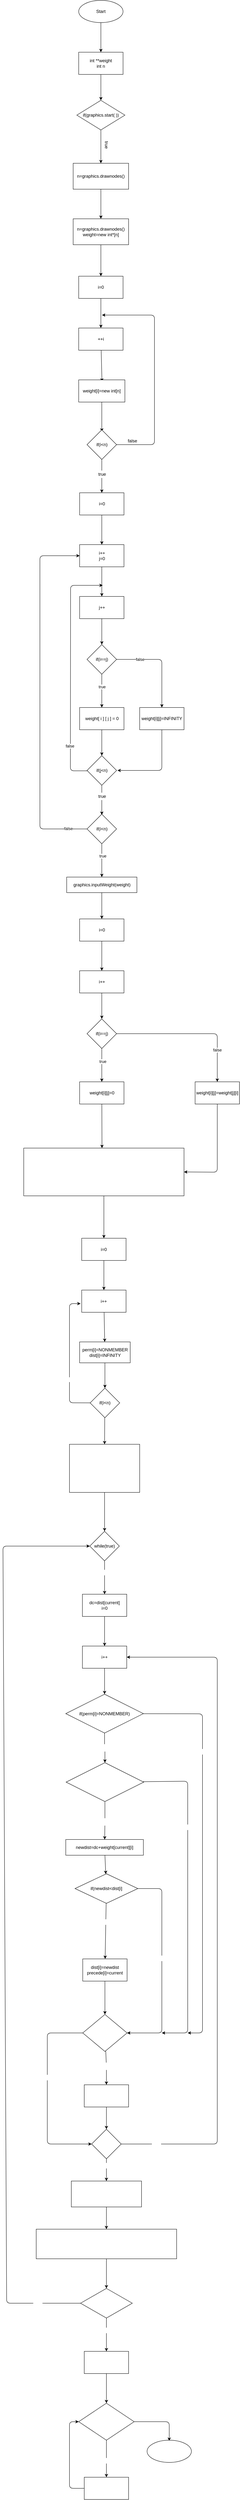 <mxfile>
    <diagram id="Vd2RTJiqT4V9GYMpxsQZ" name="Page-1">
        <mxGraphModel dx="596" dy="459" grid="1" gridSize="10" guides="1" tooltips="1" connect="1" arrows="1" fold="1" page="1" pageScale="1" pageWidth="850" pageHeight="1100" math="0" shadow="0">
            <root>
                <mxCell id="0"/>
                <mxCell id="1" parent="0"/>
                <mxCell id="16" value="" style="edgeStyle=none;html=1;" edge="1" parent="1" source="2" target="15">
                    <mxGeometry relative="1" as="geometry"/>
                </mxCell>
                <mxCell id="2" value="Start" style="ellipse;whiteSpace=wrap;html=1;" parent="1" vertex="1">
                    <mxGeometry x="385" y="510" width="120" height="60" as="geometry"/>
                </mxCell>
                <mxCell id="9" value="" style="edgeStyle=none;html=1;" edge="1" parent="1">
                    <mxGeometry relative="1" as="geometry">
                        <mxPoint x="446.556" y="810" as="sourcePoint"/>
                        <mxPoint x="448.333" y="850" as="targetPoint"/>
                    </mxGeometry>
                </mxCell>
                <mxCell id="18" value="" style="edgeStyle=none;html=1;" edge="1" parent="1" source="15" target="17">
                    <mxGeometry relative="1" as="geometry"/>
                </mxCell>
                <mxCell id="15" value="int **weight&lt;br&gt;int n" style="whiteSpace=wrap;html=1;" vertex="1" parent="1">
                    <mxGeometry x="385" y="650" width="120" height="60" as="geometry"/>
                </mxCell>
                <mxCell id="20" value="" style="edgeStyle=none;html=1;" edge="1" parent="1" source="17" target="19">
                    <mxGeometry relative="1" as="geometry"/>
                </mxCell>
                <mxCell id="17" value="if(graphics.start( ))" style="rhombus;whiteSpace=wrap;html=1;" vertex="1" parent="1">
                    <mxGeometry x="380" y="780" width="130" height="80" as="geometry"/>
                </mxCell>
                <mxCell id="23" value="" style="edgeStyle=none;html=1;" edge="1" parent="1" source="19" target="22">
                    <mxGeometry relative="1" as="geometry"/>
                </mxCell>
                <mxCell id="19" value="n=graphics.drawnodes()&lt;br&gt;" style="whiteSpace=wrap;html=1;" vertex="1" parent="1">
                    <mxGeometry x="370" y="950" width="150" height="70" as="geometry"/>
                </mxCell>
                <mxCell id="21" value="true" style="text;html=1;align=center;verticalAlign=middle;resizable=0;points=[];autosize=1;strokeColor=none;fillColor=none;rotation=90;" vertex="1" parent="1">
                    <mxGeometry x="440" y="890" width="40" height="20" as="geometry"/>
                </mxCell>
                <mxCell id="27" value="" style="edgeStyle=none;html=1;" edge="1" parent="1" source="22" target="26">
                    <mxGeometry relative="1" as="geometry"/>
                </mxCell>
                <mxCell id="22" value="n=graphics.drawnodes()&lt;br&gt;weight=new int*[n]" style="whiteSpace=wrap;html=1;" vertex="1" parent="1">
                    <mxGeometry x="370" y="1100" width="150" height="70" as="geometry"/>
                </mxCell>
                <mxCell id="29" value="" style="edgeStyle=none;html=1;" edge="1" parent="1" source="26" target="28">
                    <mxGeometry relative="1" as="geometry"/>
                </mxCell>
                <mxCell id="26" value="i=0" style="whiteSpace=wrap;html=1;" vertex="1" parent="1">
                    <mxGeometry x="385" y="1255" width="120" height="60" as="geometry"/>
                </mxCell>
                <mxCell id="31" value="" style="edgeStyle=none;html=1;" edge="1" parent="1" source="28">
                    <mxGeometry relative="1" as="geometry">
                        <mxPoint x="448" y="1540" as="targetPoint"/>
                        <Array as="points"/>
                    </mxGeometry>
                </mxCell>
                <mxCell id="28" value="++i" style="whiteSpace=wrap;html=1;" vertex="1" parent="1">
                    <mxGeometry x="385" y="1395" width="120" height="60" as="geometry"/>
                </mxCell>
                <mxCell id="33" value="" style="edgeStyle=none;html=1;exitX=1;exitY=0.5;exitDx=0;exitDy=0;" edge="1" parent="1" source="43">
                    <mxGeometry relative="1" as="geometry">
                        <mxPoint x="508" y="1705" as="sourcePoint"/>
                        <mxPoint x="448" y="1360" as="targetPoint"/>
                        <Array as="points">
                            <mxPoint x="590" y="1710"/>
                            <mxPoint x="590" y="1360"/>
                        </Array>
                    </mxGeometry>
                </mxCell>
                <mxCell id="36" value="" style="edgeStyle=none;html=1;" edge="1" parent="1" source="30">
                    <mxGeometry relative="1" as="geometry">
                        <mxPoint x="447.5" y="1675" as="targetPoint"/>
                    </mxGeometry>
                </mxCell>
                <mxCell id="30" value="weight[i]=new int[n]" style="whiteSpace=wrap;html=1;" vertex="1" parent="1">
                    <mxGeometry x="385" y="1535" width="125" height="60" as="geometry"/>
                </mxCell>
                <mxCell id="46" value="" style="edgeStyle=none;html=1;startArrow=none;" edge="1" parent="1" source="47" target="45">
                    <mxGeometry relative="1" as="geometry"/>
                </mxCell>
                <mxCell id="43" value="if(i&amp;lt;n)" style="rhombus;whiteSpace=wrap;html=1;" vertex="1" parent="1">
                    <mxGeometry x="407.5" y="1670" width="80" height="80" as="geometry"/>
                </mxCell>
                <mxCell id="44" value="false" style="text;html=1;align=center;verticalAlign=middle;resizable=0;points=[];autosize=1;strokeColor=none;fillColor=none;" vertex="1" parent="1">
                    <mxGeometry x="510" y="1690" width="40" height="20" as="geometry"/>
                </mxCell>
                <mxCell id="50" value="" style="edgeStyle=none;html=1;" edge="1" parent="1" source="45" target="49">
                    <mxGeometry relative="1" as="geometry"/>
                </mxCell>
                <mxCell id="45" value="i=0" style="whiteSpace=wrap;html=1;" vertex="1" parent="1">
                    <mxGeometry x="387.5" y="1840" width="120" height="60" as="geometry"/>
                </mxCell>
                <mxCell id="47" value="true" style="text;html=1;align=center;verticalAlign=middle;resizable=0;points=[];autosize=1;strokeColor=none;fillColor=none;rotation=0;" vertex="1" parent="1">
                    <mxGeometry x="427.5" y="1780" width="40" height="20" as="geometry"/>
                </mxCell>
                <mxCell id="48" value="" style="edgeStyle=none;html=1;endArrow=none;" edge="1" parent="1" source="43" target="47">
                    <mxGeometry relative="1" as="geometry">
                        <mxPoint x="447.5" y="1750" as="sourcePoint"/>
                        <mxPoint x="447.5" y="1840" as="targetPoint"/>
                    </mxGeometry>
                </mxCell>
                <mxCell id="52" value="" style="edgeStyle=none;html=1;" edge="1" parent="1" source="49" target="51">
                    <mxGeometry relative="1" as="geometry"/>
                </mxCell>
                <mxCell id="49" value="i++&lt;br&gt;j=0" style="whiteSpace=wrap;html=1;" vertex="1" parent="1">
                    <mxGeometry x="387.5" y="1980" width="120" height="60" as="geometry"/>
                </mxCell>
                <mxCell id="54" value="" style="edgeStyle=none;html=1;" edge="1" parent="1" source="51" target="53">
                    <mxGeometry relative="1" as="geometry"/>
                </mxCell>
                <mxCell id="51" value="j++" style="whiteSpace=wrap;html=1;" vertex="1" parent="1">
                    <mxGeometry x="387.5" y="2120" width="120" height="60" as="geometry"/>
                </mxCell>
                <mxCell id="56" value="" style="edgeStyle=none;html=1;" edge="1" parent="1" source="53" target="55">
                    <mxGeometry relative="1" as="geometry"/>
                </mxCell>
                <mxCell id="60" value="true" style="edgeLabel;html=1;align=center;verticalAlign=middle;resizable=0;points=[];" vertex="1" connectable="0" parent="56">
                    <mxGeometry x="-0.244" relative="1" as="geometry">
                        <mxPoint as="offset"/>
                    </mxGeometry>
                </mxCell>
                <mxCell id="58" value="" style="edgeStyle=none;html=1;" edge="1" parent="1" source="53" target="57">
                    <mxGeometry relative="1" as="geometry">
                        <Array as="points">
                            <mxPoint x="610" y="2290"/>
                        </Array>
                    </mxGeometry>
                </mxCell>
                <mxCell id="59" value="false" style="edgeLabel;html=1;align=center;verticalAlign=middle;resizable=0;points=[];" vertex="1" connectable="0" parent="58">
                    <mxGeometry x="-0.501" relative="1" as="geometry">
                        <mxPoint as="offset"/>
                    </mxGeometry>
                </mxCell>
                <mxCell id="53" value="if(i==j)" style="rhombus;whiteSpace=wrap;html=1;" vertex="1" parent="1">
                    <mxGeometry x="407.5" y="2250" width="80" height="80" as="geometry"/>
                </mxCell>
                <mxCell id="63" value="" style="edgeStyle=none;html=1;entryX=0.5;entryY=0;entryDx=0;entryDy=0;" edge="1" parent="1" source="55" target="62">
                    <mxGeometry relative="1" as="geometry"/>
                </mxCell>
                <mxCell id="55" value="weight[ i ] [ j ] = 0" style="whiteSpace=wrap;html=1;" vertex="1" parent="1">
                    <mxGeometry x="387.5" y="2420" width="120" height="60" as="geometry"/>
                </mxCell>
                <mxCell id="65" value="" style="edgeStyle=none;html=1;" edge="1" parent="1" source="57">
                    <mxGeometry relative="1" as="geometry">
                        <mxPoint x="490" y="2590" as="targetPoint"/>
                        <Array as="points">
                            <mxPoint x="610" y="2590"/>
                        </Array>
                    </mxGeometry>
                </mxCell>
                <mxCell id="57" value="weight[i][j]=INFINITY" style="whiteSpace=wrap;html=1;" vertex="1" parent="1">
                    <mxGeometry x="550" y="2420" width="120" height="60" as="geometry"/>
                </mxCell>
                <mxCell id="67" value="" style="edgeStyle=none;html=1;" edge="1" parent="1">
                    <mxGeometry relative="1" as="geometry">
                        <mxPoint x="450" y="2090" as="targetPoint"/>
                        <mxPoint x="480" y="2591" as="sourcePoint"/>
                        <Array as="points">
                            <mxPoint x="362.5" y="2591"/>
                            <mxPoint x="363" y="2090"/>
                        </Array>
                    </mxGeometry>
                </mxCell>
                <mxCell id="69" value="false" style="edgeLabel;html=1;align=center;verticalAlign=middle;resizable=0;points=[];" vertex="1" connectable="0" parent="67">
                    <mxGeometry x="-0.477" y="2" relative="1" as="geometry">
                        <mxPoint as="offset"/>
                    </mxGeometry>
                </mxCell>
                <mxCell id="71" value="" style="edgeStyle=none;html=1;startArrow=none;" edge="1" parent="1" source="72">
                    <mxGeometry relative="1" as="geometry">
                        <mxPoint x="447.5" y="2710" as="targetPoint"/>
                    </mxGeometry>
                </mxCell>
                <mxCell id="62" value="if(j&amp;lt;n)" style="rhombus;whiteSpace=wrap;html=1;" vertex="1" parent="1">
                    <mxGeometry x="407.5" y="2550" width="80" height="80" as="geometry"/>
                </mxCell>
                <mxCell id="72" value="true" style="text;html=1;align=center;verticalAlign=middle;resizable=0;points=[];autosize=1;strokeColor=none;fillColor=none;" vertex="1" parent="1">
                    <mxGeometry x="427.5" y="2650" width="40" height="20" as="geometry"/>
                </mxCell>
                <mxCell id="73" value="" style="edgeStyle=none;html=1;endArrow=none;" edge="1" parent="1" source="62" target="72">
                    <mxGeometry relative="1" as="geometry">
                        <mxPoint x="447.5" y="2630" as="sourcePoint"/>
                        <mxPoint x="447.5" y="2710" as="targetPoint"/>
                    </mxGeometry>
                </mxCell>
                <mxCell id="76" value="" style="edgeStyle=none;html=1;entryX=0;entryY=0.5;entryDx=0;entryDy=0;" edge="1" parent="1" source="74" target="49">
                    <mxGeometry relative="1" as="geometry">
                        <mxPoint x="380" y="2020" as="targetPoint"/>
                        <Array as="points">
                            <mxPoint x="280" y="2748"/>
                            <mxPoint x="280" y="2010"/>
                        </Array>
                    </mxGeometry>
                </mxCell>
                <mxCell id="78" value="false" style="edgeLabel;html=1;align=center;verticalAlign=middle;resizable=0;points=[];" vertex="1" connectable="0" parent="76">
                    <mxGeometry x="-0.894" y="-1" relative="1" as="geometry">
                        <mxPoint x="1" as="offset"/>
                    </mxGeometry>
                </mxCell>
                <mxCell id="80" value="" style="edgeStyle=none;html=1;" edge="1" parent="1" source="74" target="79">
                    <mxGeometry relative="1" as="geometry"/>
                </mxCell>
                <mxCell id="81" value="true" style="edgeLabel;html=1;align=center;verticalAlign=middle;resizable=0;points=[];" vertex="1" connectable="0" parent="80">
                    <mxGeometry x="-0.267" y="2" relative="1" as="geometry">
                        <mxPoint as="offset"/>
                    </mxGeometry>
                </mxCell>
                <mxCell id="74" value="if(i&amp;lt;n)" style="rhombus;whiteSpace=wrap;html=1;" vertex="1" parent="1">
                    <mxGeometry x="407.5" y="2708" width="80" height="80" as="geometry"/>
                </mxCell>
                <mxCell id="83" value="" style="edgeStyle=none;html=1;" edge="1" parent="1" source="79" target="82">
                    <mxGeometry relative="1" as="geometry"/>
                </mxCell>
                <mxCell id="79" value="graphics.inputWeight(weight)" style="whiteSpace=wrap;html=1;" vertex="1" parent="1">
                    <mxGeometry x="352.5" y="2878" width="190" height="42" as="geometry"/>
                </mxCell>
                <mxCell id="85" value="" style="edgeStyle=none;html=1;" edge="1" parent="1" source="82" target="84">
                    <mxGeometry relative="1" as="geometry"/>
                </mxCell>
                <mxCell id="82" value="i=0" style="whiteSpace=wrap;html=1;" vertex="1" parent="1">
                    <mxGeometry x="387.5" y="2991" width="120" height="60" as="geometry"/>
                </mxCell>
                <mxCell id="87" value="" style="edgeStyle=none;html=1;" edge="1" parent="1" source="84" target="86">
                    <mxGeometry relative="1" as="geometry"/>
                </mxCell>
                <mxCell id="84" value="i++" style="whiteSpace=wrap;html=1;" vertex="1" parent="1">
                    <mxGeometry x="387.5" y="3131" width="120" height="60" as="geometry"/>
                </mxCell>
                <mxCell id="89" value="" style="edgeStyle=none;html=1;" edge="1" parent="1" source="86" target="88">
                    <mxGeometry relative="1" as="geometry"/>
                </mxCell>
                <mxCell id="92" value="true" style="edgeLabel;html=1;align=center;verticalAlign=middle;resizable=0;points=[];" vertex="1" connectable="0" parent="89">
                    <mxGeometry x="-0.222" y="2" relative="1" as="geometry">
                        <mxPoint as="offset"/>
                    </mxGeometry>
                </mxCell>
                <mxCell id="95" value="" style="edgeStyle=none;html=1;entryX=0.5;entryY=0;entryDx=0;entryDy=0;" edge="1" parent="1" source="86" target="96">
                    <mxGeometry relative="1" as="geometry">
                        <mxPoint x="620" y="3420" as="targetPoint"/>
                        <Array as="points">
                            <mxPoint x="760" y="3301"/>
                        </Array>
                    </mxGeometry>
                </mxCell>
                <mxCell id="98" value="false" style="edgeLabel;html=1;align=center;verticalAlign=middle;resizable=0;points=[];" vertex="1" connectable="0" parent="95">
                    <mxGeometry x="0.568" relative="1" as="geometry">
                        <mxPoint y="1" as="offset"/>
                    </mxGeometry>
                </mxCell>
                <mxCell id="86" value="if(i==j)" style="rhombus;whiteSpace=wrap;html=1;" vertex="1" parent="1">
                    <mxGeometry x="407.5" y="3261" width="80" height="80" as="geometry"/>
                </mxCell>
                <mxCell id="100" value="" style="edgeStyle=none;html=1;fontColor=#FFFFFF;" edge="1" parent="1" source="88">
                    <mxGeometry relative="1" as="geometry">
                        <mxPoint x="448" y="3610" as="targetPoint"/>
                    </mxGeometry>
                </mxCell>
                <mxCell id="88" value="weight[i][j]=0" style="whiteSpace=wrap;html=1;" vertex="1" parent="1">
                    <mxGeometry x="387.5" y="3431" width="120" height="60" as="geometry"/>
                </mxCell>
                <mxCell id="102" value="" style="edgeStyle=none;html=1;fontColor=#FFFFFF;" edge="1" parent="1" source="90" target="101">
                    <mxGeometry relative="1" as="geometry"/>
                </mxCell>
                <mxCell id="90" value="&lt;div style=&quot;font-family: &amp;#34;droid sans mono&amp;#34; , monospace , monospace ; font-size: 14px ; line-height: 19px&quot;&gt;&lt;div&gt;&lt;font color=&quot;#ffffff&quot;&gt;&lt;span style=&quot;white-space: pre&quot;&gt;&#9;&lt;/span&gt;unsigned int dist[n],perm[n];&lt;/font&gt;&lt;/div&gt;&lt;div&gt;    &lt;font color=&quot;#ffffff&quot;&gt;&lt;span style=&quot;white-space: pre&quot;&gt;&#9;&lt;/span&gt;unsigned int &lt;span style=&quot;white-space: pre&quot;&gt;&#9;&lt;/span&gt;current,k,dc,smalldist,newdist,membnodes=0;&lt;/font&gt;&lt;/div&gt;&lt;div&gt;    &lt;font color=&quot;#ffffff&quot;&gt;&lt;span style=&quot;white-space: pre&quot;&gt;&#9;&lt;/span&gt;unsigned int s=0,pd,precede[n];&lt;/font&gt;&lt;/div&gt;&lt;/div&gt;" style="whiteSpace=wrap;html=1;align=left;" vertex="1" parent="1">
                    <mxGeometry x="236.25" y="3610" width="433.75" height="129" as="geometry"/>
                </mxCell>
                <mxCell id="97" value="" style="edgeStyle=none;html=1;entryX=1;entryY=0.5;entryDx=0;entryDy=0;" edge="1" parent="1" source="96" target="90">
                    <mxGeometry relative="1" as="geometry">
                        <mxPoint x="603" y="3620" as="targetPoint"/>
                        <Array as="points">
                            <mxPoint x="760" y="3675"/>
                        </Array>
                    </mxGeometry>
                </mxCell>
                <mxCell id="96" value="weight[i][j]=weight[j][i]" style="whiteSpace=wrap;html=1;" vertex="1" parent="1">
                    <mxGeometry x="700" y="3431" width="120" height="60" as="geometry"/>
                </mxCell>
                <mxCell id="104" value="" style="edgeStyle=none;html=1;fontColor=#FFFFFF;" edge="1" parent="1" source="101" target="103">
                    <mxGeometry relative="1" as="geometry"/>
                </mxCell>
                <mxCell id="101" value="i=0" style="whiteSpace=wrap;html=1;align=center;" vertex="1" parent="1">
                    <mxGeometry x="393.125" y="3853.5" width="120" height="60" as="geometry"/>
                </mxCell>
                <mxCell id="106" value="" style="edgeStyle=none;html=1;fontColor=#FFFFFF;" edge="1" parent="1" source="103" target="105">
                    <mxGeometry relative="1" as="geometry"/>
                </mxCell>
                <mxCell id="103" value="i++" style="whiteSpace=wrap;html=1;" vertex="1" parent="1">
                    <mxGeometry x="393.125" y="3993.5" width="120" height="60" as="geometry"/>
                </mxCell>
                <mxCell id="108" value="" style="edgeStyle=none;html=1;fontColor=#FFFFFF;" edge="1" parent="1" source="105" target="107">
                    <mxGeometry relative="1" as="geometry"/>
                </mxCell>
                <mxCell id="105" value="perm[i]=NONMEMBER&lt;br&gt;dist[i]=INFINITY" style="whiteSpace=wrap;html=1;" vertex="1" parent="1">
                    <mxGeometry x="387.5" y="4133.5" width="136.88" height="56.5" as="geometry"/>
                </mxCell>
                <mxCell id="109" value="" style="edgeStyle=none;html=1;fontColor=#FFFFFF;" edge="1" parent="1" source="107">
                    <mxGeometry relative="1" as="geometry">
                        <mxPoint x="390" y="4030" as="targetPoint"/>
                        <Array as="points">
                            <mxPoint x="360" y="4298"/>
                            <mxPoint x="360" y="4030"/>
                        </Array>
                    </mxGeometry>
                </mxCell>
                <mxCell id="110" value="false" style="edgeLabel;html=1;align=center;verticalAlign=middle;resizable=0;points=[];fontColor=#FFFFFF;" vertex="1" connectable="0" parent="109">
                    <mxGeometry x="-0.328" y="-2" relative="1" as="geometry">
                        <mxPoint as="offset"/>
                    </mxGeometry>
                </mxCell>
                <mxCell id="112" value="" style="edgeStyle=none;html=1;fontColor=#FFFFFF;entryX=0.5;entryY=0;entryDx=0;entryDy=0;" edge="1" parent="1" target="111">
                    <mxGeometry relative="1" as="geometry">
                        <mxPoint x="455.477" y="4334.713" as="sourcePoint"/>
                        <mxPoint x="460" y="4412" as="targetPoint"/>
                    </mxGeometry>
                </mxCell>
                <mxCell id="107" value="if(i&amp;lt;n)" style="rhombus;whiteSpace=wrap;html=1;" vertex="1" parent="1">
                    <mxGeometry x="415.94" y="4258.25" width="80" height="80" as="geometry"/>
                </mxCell>
                <mxCell id="115" value="" style="edgeStyle=none;html=1;fontColor=#FFFFFF;" edge="1" parent="1" source="111" target="114">
                    <mxGeometry relative="1" as="geometry"/>
                </mxCell>
                <mxCell id="111" value="&lt;div style=&quot;font-family: &amp;#34;droid sans mono&amp;#34; , monospace , monospace ; font-size: 14px ; line-height: 19px&quot;&gt;&lt;div&gt; &lt;font color=&quot;#ffffff&quot;&gt;perm[s]=MEMBER;&lt;/font&gt;&lt;/div&gt;&lt;div&gt;    &lt;font color=&quot;#ffffff&quot;&gt;membnodes=1;&lt;/font&gt;&lt;/div&gt;&lt;div&gt;    &lt;font color=&quot;#ffffff&quot;&gt;dist[s]=0;&lt;/font&gt;&lt;/div&gt;&lt;div&gt;    &lt;font color=&quot;#ffffff&quot;&gt;current=s;&lt;/font&gt;&lt;/div&gt;&lt;div&gt;    &lt;font color=&quot;#ffffff&quot;&gt;graphics.update(s,s);&lt;/font&gt;&lt;/div&gt;&lt;/div&gt;" style="whiteSpace=wrap;html=1;" vertex="1" parent="1">
                    <mxGeometry x="360" y="4410" width="190" height="130" as="geometry"/>
                </mxCell>
                <mxCell id="117" value="" style="edgeStyle=none;html=1;fontColor=#FFFFFF;" edge="1" parent="1" source="114" target="116">
                    <mxGeometry relative="1" as="geometry">
                        <Array as="points"/>
                    </mxGeometry>
                </mxCell>
                <mxCell id="171" value="true" style="edgeLabel;html=1;align=center;verticalAlign=middle;resizable=0;points=[];fontSize=12;fontColor=#FFFFFF;" vertex="1" connectable="0" parent="117">
                    <mxGeometry x="-0.311" relative="1" as="geometry">
                        <mxPoint as="offset"/>
                    </mxGeometry>
                </mxCell>
                <mxCell id="114" value="while(true)" style="rhombus;whiteSpace=wrap;html=1;" vertex="1" parent="1">
                    <mxGeometry x="415" y="4645" width="80" height="80" as="geometry"/>
                </mxCell>
                <mxCell id="121" value="" style="edgeStyle=none;html=1;fontColor=#FFFFFF;" edge="1" parent="1" source="116" target="120">
                    <mxGeometry relative="1" as="geometry"/>
                </mxCell>
                <mxCell id="116" value="dc=dist[current]&lt;br&gt;i=0" style="whiteSpace=wrap;html=1;" vertex="1" parent="1">
                    <mxGeometry x="395" y="4815" width="120" height="60" as="geometry"/>
                </mxCell>
                <mxCell id="123" value="" style="edgeStyle=none;html=1;fontColor=#FFFFFF;" edge="1" parent="1" source="120" target="122">
                    <mxGeometry relative="1" as="geometry"/>
                </mxCell>
                <mxCell id="120" value="i++" style="whiteSpace=wrap;html=1;" vertex="1" parent="1">
                    <mxGeometry x="395" y="4955" width="120" height="60" as="geometry"/>
                </mxCell>
                <mxCell id="125" value="" style="edgeStyle=none;html=1;fontColor=#FFFFFF;startArrow=none;" edge="1" parent="1" source="126" target="124">
                    <mxGeometry relative="1" as="geometry"/>
                </mxCell>
                <mxCell id="142" value="" style="edgeStyle=none;html=1;fontSize=12;fontColor=#FFFFFF;" edge="1" parent="1" source="122">
                    <mxGeometry relative="1" as="geometry">
                        <mxPoint x="680" y="6000" as="targetPoint"/>
                        <Array as="points">
                            <mxPoint x="720" y="5138"/>
                            <mxPoint x="720" y="6000"/>
                        </Array>
                    </mxGeometry>
                </mxCell>
                <mxCell id="154" value="false" style="edgeLabel;html=1;align=center;verticalAlign=middle;resizable=0;points=[];fontSize=12;fontColor=#FFFFFF;" vertex="1" connectable="0" parent="142">
                    <mxGeometry x="-0.506" y="2" relative="1" as="geometry">
                        <mxPoint as="offset"/>
                    </mxGeometry>
                </mxCell>
                <mxCell id="122" value="if(perm[i]=NONMEMBER)" style="rhombus;whiteSpace=wrap;html=1;" vertex="1" parent="1">
                    <mxGeometry x="350" y="5085" width="210" height="105" as="geometry"/>
                </mxCell>
                <mxCell id="129" value="" style="edgeStyle=none;html=1;fontColor=#FFFFFF;startArrow=none;" edge="1" parent="1" source="130" target="128">
                    <mxGeometry relative="1" as="geometry"/>
                </mxCell>
                <mxCell id="143" value="" style="edgeStyle=none;html=1;fontSize=12;fontColor=#FFFFFF;" edge="1" parent="1" source="124">
                    <mxGeometry relative="1" as="geometry">
                        <mxPoint x="610" y="6000" as="targetPoint"/>
                        <Array as="points">
                            <mxPoint x="680" y="5320"/>
                            <mxPoint x="680" y="6000"/>
                        </Array>
                    </mxGeometry>
                </mxCell>
                <mxCell id="153" value="false" style="edgeLabel;html=1;align=center;verticalAlign=middle;resizable=0;points=[];fontSize=12;fontColor=#FFFFFF;" vertex="1" connectable="0" parent="143">
                    <mxGeometry x="-0.437" y="1" relative="1" as="geometry">
                        <mxPoint as="offset"/>
                    </mxGeometry>
                </mxCell>
                <mxCell id="124" value="&lt;div style=&quot;font-family: &amp;#34;droid sans mono&amp;#34; , monospace , monospace ; line-height: 19px&quot;&gt;&lt;font color=&quot;#ffffff&quot; style=&quot;font-size: 12px&quot;&gt;if (weight[current][i]!=INFINITY)&lt;/font&gt;&lt;/div&gt;" style="rhombus;whiteSpace=wrap;html=1;" vertex="1" parent="1">
                    <mxGeometry x="350.94" y="5270" width="210" height="105" as="geometry"/>
                </mxCell>
                <mxCell id="126" value="true" style="text;html=1;align=center;verticalAlign=middle;resizable=0;points=[];autosize=1;strokeColor=none;fillColor=none;fontColor=#FFFFFF;" vertex="1" parent="1">
                    <mxGeometry x="435.94" y="5220" width="40" height="20" as="geometry"/>
                </mxCell>
                <mxCell id="127" value="" style="edgeStyle=none;html=1;fontColor=#FFFFFF;endArrow=none;entryX=0.476;entryY=0;entryDx=0;entryDy=0;entryPerimeter=0;" edge="1" parent="1" source="122" target="126">
                    <mxGeometry relative="1" as="geometry">
                        <mxPoint x="455.266" y="5189.867" as="sourcePoint"/>
                        <mxPoint x="453" y="5220" as="targetPoint"/>
                    </mxGeometry>
                </mxCell>
                <mxCell id="133" value="" style="edgeStyle=none;html=1;fontColor=#FFFFFF;" edge="1" parent="1" source="128" target="132">
                    <mxGeometry relative="1" as="geometry"/>
                </mxCell>
                <mxCell id="128" value="newdist=dc+weight[current][i]" style="whiteSpace=wrap;html=1;" vertex="1" parent="1">
                    <mxGeometry x="350" y="5477.5" width="210" height="42.5" as="geometry"/>
                </mxCell>
                <mxCell id="130" value="true" style="text;html=1;align=center;verticalAlign=middle;resizable=0;points=[];autosize=1;strokeColor=none;fillColor=none;fontColor=#FFFFFF;" vertex="1" parent="1">
                    <mxGeometry x="435.94" y="5420" width="40" height="20" as="geometry"/>
                </mxCell>
                <mxCell id="131" value="" style="edgeStyle=none;html=1;fontColor=#FFFFFF;endArrow=none;" edge="1" parent="1" source="124" target="130">
                    <mxGeometry relative="1" as="geometry">
                        <mxPoint x="455.94" y="5375" as="sourcePoint"/>
                        <mxPoint x="455.94" y="5477.5" as="targetPoint"/>
                    </mxGeometry>
                </mxCell>
                <mxCell id="135" value="" style="edgeStyle=none;html=1;fontSize=12;fontColor=#FFFFFF;" edge="1" parent="1" source="132" target="134">
                    <mxGeometry relative="1" as="geometry"/>
                </mxCell>
                <mxCell id="141" value="true" style="edgeLabel;html=1;align=center;verticalAlign=middle;resizable=0;points=[];fontSize=12;fontColor=#FFFFFF;" vertex="1" connectable="0" parent="135">
                    <mxGeometry x="-0.333" relative="1" as="geometry">
                        <mxPoint as="offset"/>
                    </mxGeometry>
                </mxCell>
                <mxCell id="138" value="" style="edgeStyle=none;html=1;fontSize=12;fontColor=#FFFFFF;entryX=1;entryY=0.5;entryDx=0;entryDy=0;exitX=1;exitY=0.5;exitDx=0;exitDy=0;" edge="1" parent="1" source="132" target="139">
                    <mxGeometry relative="1" as="geometry">
                        <mxPoint x="610" y="6020" as="targetPoint"/>
                        <Array as="points">
                            <mxPoint x="610" y="5610"/>
                            <mxPoint x="610" y="5850"/>
                            <mxPoint x="610" y="6000"/>
                        </Array>
                    </mxGeometry>
                </mxCell>
                <mxCell id="140" value="false" style="edgeLabel;html=1;align=center;verticalAlign=middle;resizable=0;points=[];fontSize=12;fontColor=#FFFFFF;" vertex="1" connectable="0" parent="138">
                    <mxGeometry x="-0.258" relative="1" as="geometry">
                        <mxPoint y="49" as="offset"/>
                    </mxGeometry>
                </mxCell>
                <mxCell id="132" value="if(newdist&amp;lt;dist[i]" style="rhombus;whiteSpace=wrap;html=1;" vertex="1" parent="1">
                    <mxGeometry x="375" y="5570" width="170" height="80" as="geometry"/>
                </mxCell>
                <mxCell id="137" value="" style="edgeStyle=none;html=1;fontSize=12;fontColor=#FFFFFF;entryX=0.5;entryY=0;entryDx=0;entryDy=0;" edge="1" parent="1" source="134" target="139">
                    <mxGeometry relative="1" as="geometry">
                        <mxPoint x="455.94" y="5940" as="targetPoint"/>
                    </mxGeometry>
                </mxCell>
                <mxCell id="134" value="dist[i]=newdist&lt;br&gt;precede[i]=current" style="whiteSpace=wrap;html=1;" vertex="1" parent="1">
                    <mxGeometry x="395.94" y="5800" width="120" height="60" as="geometry"/>
                </mxCell>
                <mxCell id="146" value="" style="edgeStyle=none;html=1;fontSize=12;fontColor=#FFFFFF;startArrow=none;" edge="1" parent="1" source="150" target="145">
                    <mxGeometry relative="1" as="geometry">
                        <Array as="points">
                            <mxPoint x="460" y="6100"/>
                        </Array>
                    </mxGeometry>
                </mxCell>
                <mxCell id="149" value="" style="edgeStyle=none;html=1;fontSize=12;fontColor=#FFFFFF;entryX=0;entryY=0.5;entryDx=0;entryDy=0;" edge="1" parent="1" source="139" target="159">
                    <mxGeometry relative="1" as="geometry">
                        <mxPoint x="360" y="6320" as="targetPoint"/>
                        <Array as="points">
                            <mxPoint x="300" y="6000"/>
                            <mxPoint x="300" y="6300"/>
                        </Array>
                    </mxGeometry>
                </mxCell>
                <mxCell id="152" value="false" style="edgeLabel;html=1;align=center;verticalAlign=middle;resizable=0;points=[];fontSize=12;fontColor=#FFFFFF;" vertex="1" connectable="0" parent="149">
                    <mxGeometry x="-0.164" relative="1" as="geometry">
                        <mxPoint as="offset"/>
                    </mxGeometry>
                </mxCell>
                <mxCell id="139" value="if(dist[i]&amp;lt;smalldist)" style="rhombus;whiteSpace=wrap;html=1;labelBackgroundColor=none;fontSize=12;fontColor=#FFFFFF;" vertex="1" parent="1">
                    <mxGeometry x="395.94" y="5950" width="120" height="100" as="geometry"/>
                </mxCell>
                <mxCell id="148" value="" style="edgeStyle=none;html=1;fontSize=12;fontColor=#FFFFFF;" edge="1" parent="1" source="145">
                    <mxGeometry relative="1" as="geometry">
                        <mxPoint x="460" y="6260" as="targetPoint"/>
                    </mxGeometry>
                </mxCell>
                <mxCell id="145" value="smalldist=dist[i]&lt;br&gt;k=1" style="whiteSpace=wrap;html=1;fontColor=#FFFFFF;labelBackgroundColor=none;" vertex="1" parent="1">
                    <mxGeometry x="400" y="6140" width="120" height="60" as="geometry"/>
                </mxCell>
                <mxCell id="156" value="" style="edgeStyle=none;html=1;fontSize=12;fontColor=#FFFFFF;entryX=1;entryY=0.5;entryDx=0;entryDy=0;" edge="1" parent="1" source="159" target="120">
                    <mxGeometry relative="1" as="geometry">
                        <mxPoint x="760" y="4967" as="targetPoint"/>
                        <mxPoint x="760" y="6440" as="sourcePoint"/>
                        <Array as="points">
                            <mxPoint x="760" y="6300"/>
                            <mxPoint x="760" y="4985"/>
                        </Array>
                    </mxGeometry>
                </mxCell>
                <mxCell id="161" value="false" style="edgeLabel;html=1;align=center;verticalAlign=middle;resizable=0;points=[];fontSize=12;fontColor=#FFFFFF;" vertex="1" connectable="0" parent="156">
                    <mxGeometry x="-0.896" y="-1" relative="1" as="geometry">
                        <mxPoint as="offset"/>
                    </mxGeometry>
                </mxCell>
                <mxCell id="163" style="edgeStyle=none;html=1;fontSize=12;fontColor=#FFFFFF;" edge="1" parent="1" source="147">
                    <mxGeometry relative="1" as="geometry">
                        <mxPoint x="460" y="6530" as="targetPoint"/>
                    </mxGeometry>
                </mxCell>
                <mxCell id="147" value="&lt;div style=&quot;font-family: &amp;#34;droid sans mono&amp;#34; , monospace , monospace ; font-weight: normal ; font-size: 14px ; line-height: 19px&quot;&gt;&lt;div&gt; current=k;&lt;/div&gt;&lt;div&gt;        perm[current]=MEMBER;&lt;/div&gt;&lt;div&gt;        membnodes++;&lt;/div&gt;&lt;/div&gt;" style="whiteSpace=wrap;html=1;fontColor=#FFFFFF;labelBackgroundColor=none;" vertex="1" parent="1">
                    <mxGeometry x="365" y="6400" width="190" height="70" as="geometry"/>
                </mxCell>
                <mxCell id="150" value="true" style="text;html=1;align=center;verticalAlign=middle;resizable=0;points=[];autosize=1;strokeColor=none;fillColor=none;fontSize=12;fontColor=#FFFFFF;" vertex="1" parent="1">
                    <mxGeometry x="440" y="6080" width="40" height="20" as="geometry"/>
                </mxCell>
                <mxCell id="151" value="" style="edgeStyle=none;html=1;fontSize=12;fontColor=#FFFFFF;endArrow=none;" edge="1" parent="1" source="139" target="150">
                    <mxGeometry relative="1" as="geometry">
                        <mxPoint x="457.904" y="6048.364" as="sourcePoint"/>
                        <mxPoint x="460" y="6140" as="targetPoint"/>
                        <Array as="points"/>
                    </mxGeometry>
                </mxCell>
                <mxCell id="160" value="" style="edgeStyle=none;html=1;fontSize=12;fontColor=#FFFFFF;" edge="1" parent="1" source="159" target="147">
                    <mxGeometry relative="1" as="geometry"/>
                </mxCell>
                <mxCell id="162" value="true" style="edgeLabel;html=1;align=center;verticalAlign=middle;resizable=0;points=[];fontSize=12;fontColor=#FFFFFF;" vertex="1" connectable="0" parent="160">
                    <mxGeometry x="-0.4" y="1" relative="1" as="geometry">
                        <mxPoint as="offset"/>
                    </mxGeometry>
                </mxCell>
                <mxCell id="159" value="if(i&amp;lt;n)" style="rhombus;whiteSpace=wrap;html=1;labelBackgroundColor=none;fontSize=12;fontColor=#FFFFFF;" vertex="1" parent="1">
                    <mxGeometry x="420" y="6260" width="80" height="80" as="geometry"/>
                </mxCell>
                <mxCell id="166" value="" style="edgeStyle=none;html=1;fontSize=12;fontColor=#FFFFFF;" edge="1" parent="1" source="164" target="165">
                    <mxGeometry relative="1" as="geometry"/>
                </mxCell>
                <mxCell id="164" value="&lt;div style=&quot;font-family: &amp;#34;droid sans mono&amp;#34; , monospace , monospace ; font-size: 14px ; line-height: 19px&quot;&gt;&lt;div&gt;graphics.update(current,precede[current]);&lt;/div&gt;&lt;div&gt;        graphics.display();&lt;/div&gt;&lt;/div&gt;" style="whiteSpace=wrap;html=1;labelBackgroundColor=none;fontSize=12;fontColor=#FFFFFF;" vertex="1" parent="1">
                    <mxGeometry x="270" y="6530" width="380" height="80" as="geometry"/>
                </mxCell>
                <mxCell id="168" value="" style="edgeStyle=none;html=1;fontSize=12;fontColor=#FFFFFF;" edge="1" parent="1" source="165" target="167">
                    <mxGeometry relative="1" as="geometry"/>
                </mxCell>
                <mxCell id="169" value="true" style="edgeLabel;html=1;align=center;verticalAlign=middle;resizable=0;points=[];fontSize=12;fontColor=#FFFFFF;" vertex="1" connectable="0" parent="168">
                    <mxGeometry x="-0.267" y="1" relative="1" as="geometry">
                        <mxPoint as="offset"/>
                    </mxGeometry>
                </mxCell>
                <mxCell id="170" style="edgeStyle=none;html=1;exitX=0;exitY=0.5;exitDx=0;exitDy=0;fontSize=12;fontColor=#FFFFFF;entryX=0;entryY=0.5;entryDx=0;entryDy=0;" edge="1" parent="1" source="165" target="114">
                    <mxGeometry relative="1" as="geometry">
                        <mxPoint x="450" y="4750" as="targetPoint"/>
                        <Array as="points">
                            <mxPoint x="190" y="6730"/>
                            <mxPoint x="180" y="4685"/>
                        </Array>
                    </mxGeometry>
                </mxCell>
                <mxCell id="172" value="false" style="edgeLabel;html=1;align=center;verticalAlign=middle;resizable=0;points=[];fontSize=12;fontColor=#FFFFFF;" vertex="1" connectable="0" parent="170">
                    <mxGeometry x="-0.906" y="-1" relative="1" as="geometry">
                        <mxPoint as="offset"/>
                    </mxGeometry>
                </mxCell>
                <mxCell id="165" value="if(membnodes==n)" style="rhombus;whiteSpace=wrap;html=1;fontColor=#FFFFFF;labelBackgroundColor=none;" vertex="1" parent="1">
                    <mxGeometry x="390" y="6690" width="140" height="80" as="geometry"/>
                </mxCell>
                <mxCell id="174" value="" style="edgeStyle=none;html=1;fontSize=12;fontColor=#FFFFFF;" edge="1" parent="1" source="167" target="173">
                    <mxGeometry relative="1" as="geometry"/>
                </mxCell>
                <mxCell id="167" value="break" style="whiteSpace=wrap;html=1;fontColor=#FFFFFF;labelBackgroundColor=none;" vertex="1" parent="1">
                    <mxGeometry x="400" y="6860" width="120" height="60" as="geometry"/>
                </mxCell>
                <mxCell id="176" value="" style="edgeStyle=none;html=1;fontSize=12;fontColor=#FFFFFF;" edge="1" parent="1" source="173">
                    <mxGeometry relative="1" as="geometry">
                        <mxPoint x="630" y="7101.739" as="targetPoint"/>
                        <Array as="points">
                            <mxPoint x="630" y="7050"/>
                        </Array>
                    </mxGeometry>
                </mxCell>
                <mxCell id="178" value="" style="edgeStyle=none;html=1;fontSize=12;fontColor=#FFFFFF;" edge="1" parent="1" source="173" target="177">
                    <mxGeometry relative="1" as="geometry">
                        <Array as="points">
                            <mxPoint x="460" y="7140"/>
                        </Array>
                    </mxGeometry>
                </mxCell>
                <mxCell id="180" value="true" style="edgeLabel;html=1;align=center;verticalAlign=middle;resizable=0;points=[];fontSize=12;fontColor=#FFFFFF;" vertex="1" connectable="0" parent="178">
                    <mxGeometry x="0.1" relative="1" as="geometry">
                        <mxPoint as="offset"/>
                    </mxGeometry>
                </mxCell>
                <mxCell id="173" value="while(graphics.display( ))" style="rhombus;whiteSpace=wrap;html=1;fontColor=#FFFFFF;labelBackgroundColor=none;" vertex="1" parent="1">
                    <mxGeometry x="385" y="7000" width="150" height="100" as="geometry"/>
                </mxCell>
                <mxCell id="179" style="edgeStyle=none;html=1;entryX=0;entryY=0.5;entryDx=0;entryDy=0;fontSize=12;fontColor=#FFFFFF;" edge="1" parent="1" source="177" target="173">
                    <mxGeometry relative="1" as="geometry">
                        <Array as="points">
                            <mxPoint x="360" y="7230"/>
                            <mxPoint x="360" y="7050"/>
                        </Array>
                    </mxGeometry>
                </mxCell>
                <mxCell id="177" value="//" style="whiteSpace=wrap;html=1;fontColor=#FFFFFF;labelBackgroundColor=none;" vertex="1" parent="1">
                    <mxGeometry x="400" y="7200" width="120" height="60" as="geometry"/>
                </mxCell>
                <mxCell id="181" value="End" style="ellipse;whiteSpace=wrap;html=1;labelBackgroundColor=none;fontSize=12;fontColor=#FFFFFF;" vertex="1" parent="1">
                    <mxGeometry x="570" y="7100" width="120" height="60" as="geometry"/>
                </mxCell>
            </root>
        </mxGraphModel>
    </diagram>
</mxfile>